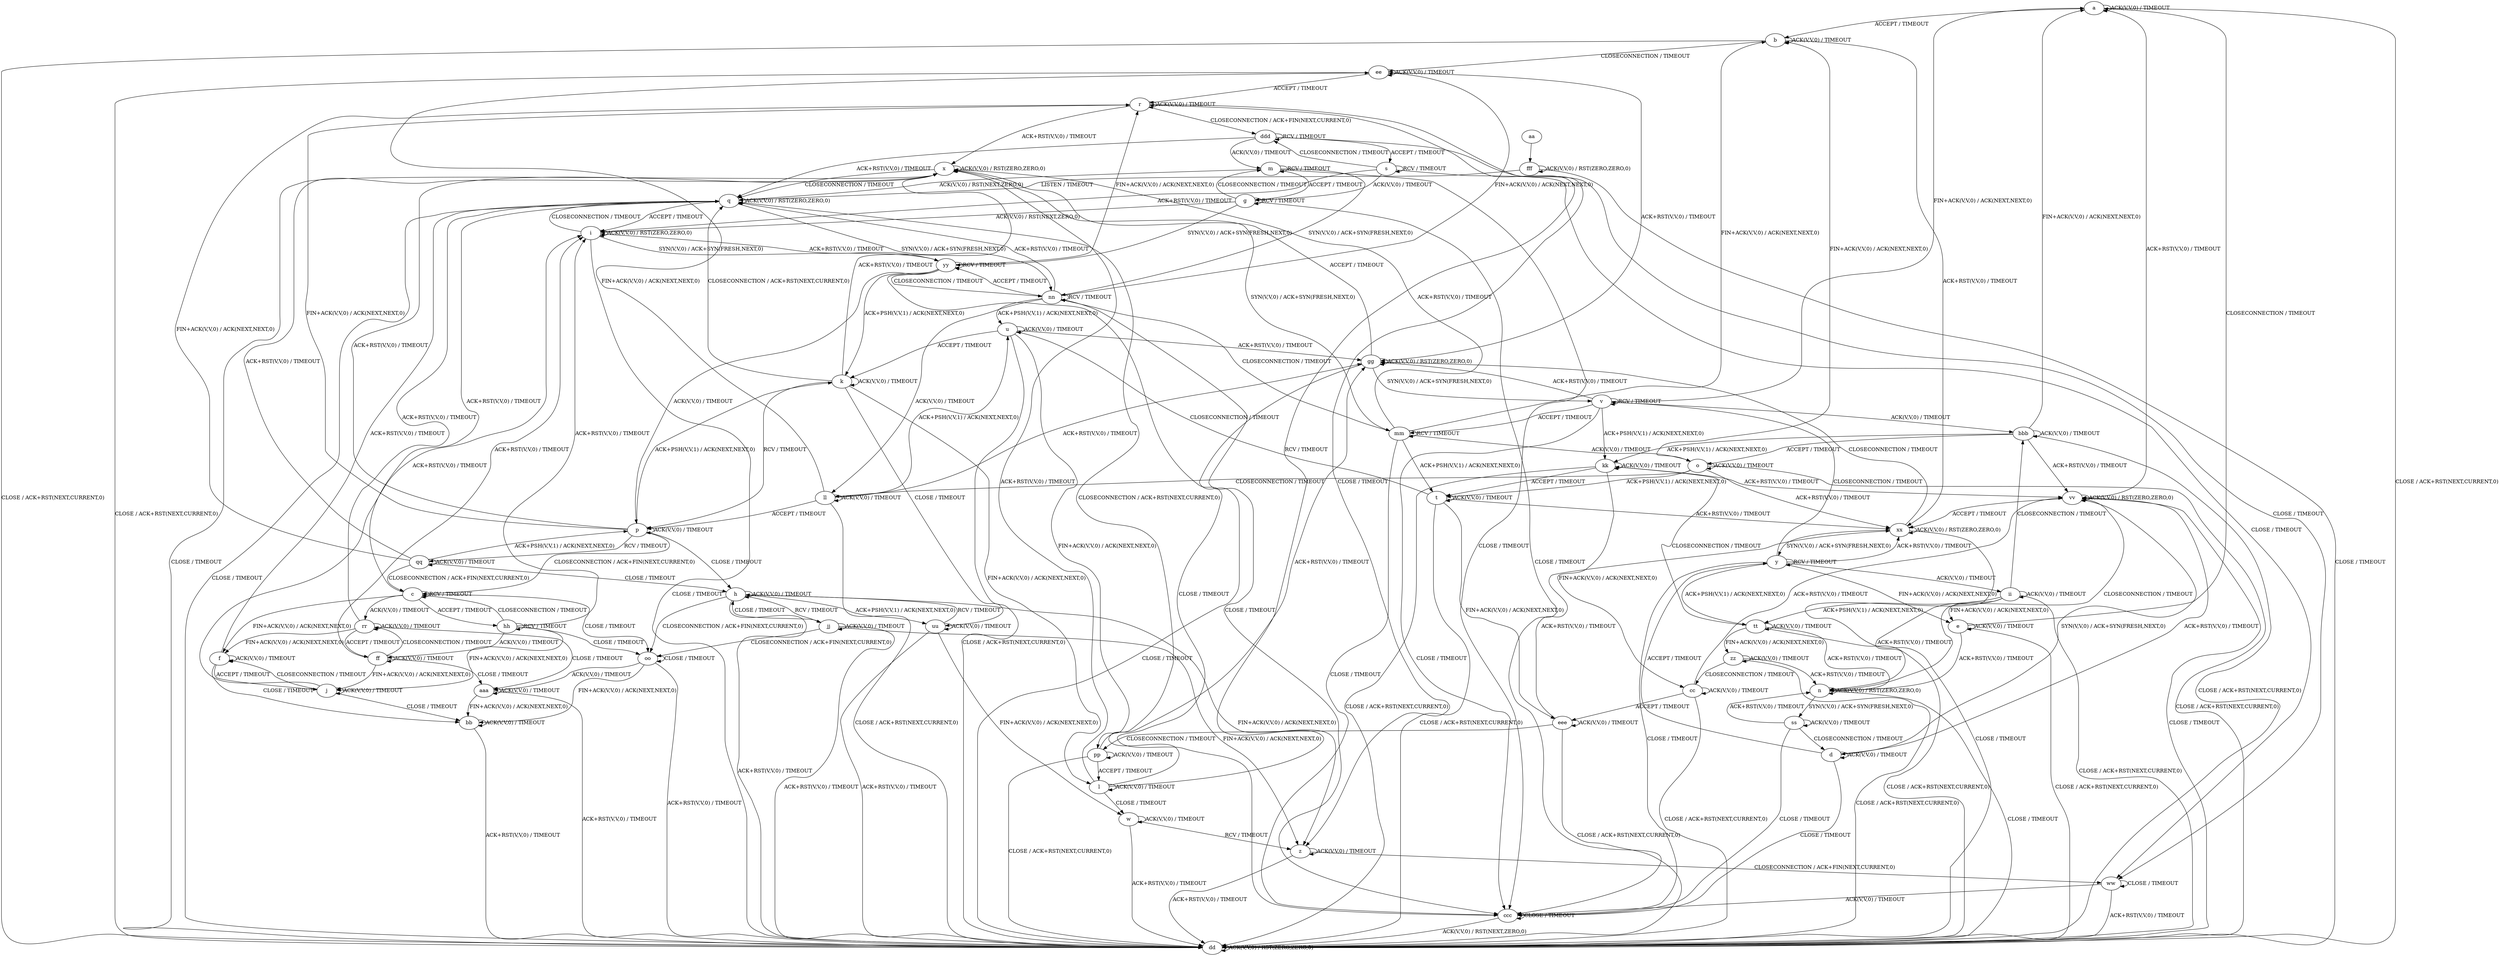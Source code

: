 digraph "" {
	graph ["Incoming time"=80.23291802406311,
		"Outgoing time"=144.46487760543823,
		Output="{'States': 58, 'Transitions': 685, 'Filename': '../results/tcp/TCP_Linux_Server-TCP_Linux_Server-msat-3.dot'}",
		Reference="{'States': 58, 'Transitions': 685, 'Filename': '../subjects/tcp/TCP_Linux_Server.dot'}",
		Solver=msat,
		Updated="{'States': 58, 'Transitions': 685, 'Filename': '../subjects/tcp/TCP_Linux_Server.dot'}",
		"f-measure"=1.0,
		precision=1.0,
		recall=1.0
	];
	a -> a [key=0,
	label="ACK(V,V,0) / TIMEOUT"];
a -> b [key=0,
label="ACCEPT / TIMEOUT"];
a -> dd [key=0,
label="CLOSE / ACK+RST(NEXT,CURRENT,0)"];
a -> vv [key=0,
label="ACK+RST(V,V,0) / TIMEOUT"];
b -> b [key=0,
label="ACK(V,V,0) / TIMEOUT"];
b -> dd [key=0,
label="CLOSE / ACK+RST(NEXT,CURRENT,0)"];
b -> ee [key=0,
label="CLOSECONNECTION / TIMEOUT"];
b -> xx [key=0,
label="ACK+RST(V,V,0) / TIMEOUT"];
c -> c [key=0,
label="RCV / TIMEOUT"];
c -> f [key=0,
label="FIN+ACK(V,V,0) / ACK(NEXT,NEXT,0)"];
c -> q [key=0,
label="ACK+RST(V,V,0) / TIMEOUT"];
c -> hh [key=0,
label="ACCEPT / TIMEOUT"];
c -> oo [key=0,
label="CLOSE / TIMEOUT"];
c -> rr [key=0,
label="ACK(V,V,0) / TIMEOUT"];
d -> d [key=0,
label="ACK(V,V,0) / TIMEOUT"];
d -> y [key=0,
label="ACCEPT / TIMEOUT"];
d -> vv [key=0,
label="ACK+RST(V,V,0) / TIMEOUT"];
d -> ccc [key=0,
label="CLOSE / TIMEOUT"];
e -> a [key=0,
label="CLOSECONNECTION / TIMEOUT"];
e -> e [key=0,
label="ACK(V,V,0) / TIMEOUT"];
e -> n [key=0,
label="ACK+RST(V,V,0) / TIMEOUT"];
e -> dd [key=0,
label="CLOSE / ACK+RST(NEXT,CURRENT,0)"];
f -> f [key=0,
label="ACK(V,V,0) / TIMEOUT"];
f -> j [key=0,
label="ACCEPT / TIMEOUT"];
f -> q [key=0,
label="ACK+RST(V,V,0) / TIMEOUT"];
f -> bb [key=0,
label="CLOSE / TIMEOUT"];
g -> g [key=0,
label="RCV / TIMEOUT"];
g -> i [key=0,
label="ACK(V,V,0) / RST(NEXT,ZERO,0)"];
g -> m [key=0,
label="CLOSECONNECTION / TIMEOUT"];
g -> yy [key=0,
label="SYN(V,V,0) / ACK+SYN(FRESH,NEXT,0)"];
g -> ccc [key=0,
label="CLOSE / TIMEOUT"];
h -> h [key=0,
label="ACK(V,V,0) / TIMEOUT"];
h -> z [key=0,
label="FIN+ACK(V,V,0) / ACK(NEXT,NEXT,0)"];
h -> dd [key=0,
label="ACK+RST(V,V,0) / TIMEOUT"];
h -> jj [key=0,
label="RCV / TIMEOUT"];
h -> oo [key=0,
label="CLOSECONNECTION / ACK+FIN(NEXT,CURRENT,0)"];
h -> uu [key=0,
label="ACK+PSH(V,V,1) / ACK(NEXT,NEXT,0)"];
i -> i [key=0,
label="ACK(V,V,0) / RST(ZERO,ZERO,0)"];
i -> q [key=0,
label="CLOSECONNECTION / TIMEOUT"];
i -> dd [key=0,
label="CLOSE / TIMEOUT"];
i -> yy [key=0,
label="SYN(V,V,0) / ACK+SYN(FRESH,NEXT,0)"];
j -> f [key=0,
label="CLOSECONNECTION / TIMEOUT"];
j -> i [key=0,
label="ACK+RST(V,V,0) / TIMEOUT"];
j -> j [key=0,
label="ACK(V,V,0) / TIMEOUT"];
j -> bb [key=0,
label="CLOSE / TIMEOUT"];
k -> k [key=0,
label="ACK(V,V,0) / TIMEOUT"];
k -> l [key=0,
label="FIN+ACK(V,V,0) / ACK(NEXT,NEXT,0)"];
k -> p [key=0,
label="RCV / TIMEOUT"];
k -> q [key=0,
label="CLOSECONNECTION / ACK+RST(NEXT,CURRENT,0)"];
k -> x [key=0,
label="ACK+RST(V,V,0) / TIMEOUT"];
k -> uu [key=0,
label="CLOSE / TIMEOUT"];
l -> l [key=0,
label="ACK(V,V,0) / TIMEOUT"];
l -> q [key=0,
label="CLOSECONNECTION / ACK+RST(NEXT,CURRENT,0)"];
l -> r [key=0,
label="RCV / TIMEOUT"];
l -> w [key=0,
label="CLOSE / TIMEOUT"];
l -> x [key=0,
label="ACK+RST(V,V,0) / TIMEOUT"];
m -> g [key=0,
label="ACCEPT / TIMEOUT"];
m -> m [key=0,
label="RCV / TIMEOUT"];
m -> q [key=0,
label="ACK(V,V,0) / RST(NEXT,ZERO,0)"];
m -> nn [key=0,
label="SYN(V,V,0) / ACK+SYN(FRESH,NEXT,0)"];
m -> ccc [key=0,
label="CLOSE / TIMEOUT"];
n -> n [key=0,
label="ACK(V,V,0) / RST(ZERO,ZERO,0)"];
n -> dd [key=0,
label="CLOSE / TIMEOUT"];
n -> ss [key=0,
label="SYN(V,V,0) / ACK+SYN(FRESH,NEXT,0)"];
n -> vv [key=0,
label="CLOSECONNECTION / TIMEOUT"];
o -> b [key=0,
label="FIN+ACK(V,V,0) / ACK(NEXT,NEXT,0)"];
o -> o [key=0,
label="ACK(V,V,0) / TIMEOUT"];
o -> t [key=0,
label="ACK+PSH(V,V,1) / ACK(NEXT,NEXT,0)"];
o -> dd [key=0,
label="CLOSE / ACK+RST(NEXT,CURRENT,0)"];
o -> ll [key=0,
label="CLOSECONNECTION / TIMEOUT"];
o -> xx [key=0,
label="ACK+RST(V,V,0) / TIMEOUT"];
p -> c [key=0,
label="CLOSECONNECTION / ACK+FIN(NEXT,CURRENT,0)"];
p -> h [key=0,
label="CLOSE / TIMEOUT"];
p -> k [key=0,
label="ACK+PSH(V,V,1) / ACK(NEXT,NEXT,0)"];
p -> p [key=0,
label="ACK(V,V,0) / TIMEOUT"];
p -> r [key=0,
label="FIN+ACK(V,V,0) / ACK(NEXT,NEXT,0)"];
p -> x [key=0,
label="ACK+RST(V,V,0) / TIMEOUT"];
p -> qq [key=0,
label="RCV / TIMEOUT"];
q -> i [key=0,
label="ACCEPT / TIMEOUT"];
q -> q [key=0,
label="ACK(V,V,0) / RST(ZERO,ZERO,0)"];
q -> dd [key=0,
label="CLOSE / TIMEOUT"];
q -> nn [key=0,
label="SYN(V,V,0) / ACK+SYN(FRESH,NEXT,0)"];
r -> r [key=0,
label="ACK(V,V,0) / TIMEOUT"];
r -> x [key=0,
label="ACK+RST(V,V,0) / TIMEOUT"];
r -> z [key=0,
label="CLOSE / TIMEOUT"];
r -> ddd [key=0,
label="CLOSECONNECTION / ACK+FIN(NEXT,CURRENT,0)"];
s -> g [key=0,
label="ACK(V,V,0) / TIMEOUT"];
s -> i [key=0,
label="ACK+RST(V,V,0) / TIMEOUT"];
s -> s [key=0,
label="RCV / TIMEOUT"];
s -> ww [key=0,
label="CLOSE / TIMEOUT"];
s -> ddd [key=0,
label="CLOSECONNECTION / TIMEOUT"];
t -> t [key=0,
label="ACK(V,V,0) / TIMEOUT"];
t -> u [key=0,
label="CLOSECONNECTION / TIMEOUT"];
t -> dd [key=0,
label="CLOSE / ACK+RST(NEXT,CURRENT,0)"];
t -> xx [key=0,
label="ACK+RST(V,V,0) / TIMEOUT"];
t -> eee [key=0,
label="FIN+ACK(V,V,0) / ACK(NEXT,NEXT,0)"];
u -> k [key=0,
label="ACCEPT / TIMEOUT"];
u -> u [key=0,
label="ACK(V,V,0) / TIMEOUT"];
u -> dd [key=0,
label="CLOSE / ACK+RST(NEXT,CURRENT,0)"];
u -> gg [key=0,
label="ACK+RST(V,V,0) / TIMEOUT"];
u -> pp [key=0,
label="FIN+ACK(V,V,0) / ACK(NEXT,NEXT,0)"];
v -> a [key=0,
label="FIN+ACK(V,V,0) / ACK(NEXT,NEXT,0)"];
v -> v [key=0,
label="RCV / TIMEOUT"];
v -> gg [key=0,
label="ACK+RST(V,V,0) / TIMEOUT"];
v -> kk [key=0,
label="ACK+PSH(V,V,1) / ACK(NEXT,NEXT,0)"];
v -> mm [key=0,
label="ACCEPT / TIMEOUT"];
v -> bbb [key=0,
label="ACK(V,V,0) / TIMEOUT"];
v -> ccc [key=0,
label="CLOSE / TIMEOUT"];
w -> w [key=0,
label="ACK(V,V,0) / TIMEOUT"];
w -> z [key=0,
label="RCV / TIMEOUT"];
w -> dd [key=0,
label="ACK+RST(V,V,0) / TIMEOUT"];
x -> q [key=0,
label="CLOSECONNECTION / TIMEOUT"];
x -> x [key=0,
label="ACK(V,V,0) / RST(ZERO,ZERO,0)"];
x -> dd [key=0,
label="CLOSE / TIMEOUT"];
x -> mm [key=0,
label="SYN(V,V,0) / ACK+SYN(FRESH,NEXT,0)"];
y -> e [key=0,
label="FIN+ACK(V,V,0) / ACK(NEXT,NEXT,0)"];
y -> v [key=0,
label="CLOSECONNECTION / TIMEOUT"];
y -> y [key=0,
label="RCV / TIMEOUT"];
y -> ii [key=0,
label="ACK(V,V,0) / TIMEOUT"];
y -> tt [key=0,
label="ACK+PSH(V,V,1) / ACK(NEXT,NEXT,0)"];
y -> xx [key=0,
label="ACK+RST(V,V,0) / TIMEOUT"];
y -> ccc [key=0,
label="CLOSE / TIMEOUT"];
z -> z [key=0,
label="ACK(V,V,0) / TIMEOUT"];
z -> dd [key=0,
label="ACK+RST(V,V,0) / TIMEOUT"];
z -> ww [key=0,
label="CLOSECONNECTION / ACK+FIN(NEXT,CURRENT,0)"];
aa -> fff [key=0];
bb -> bb [key=0,
label="ACK(V,V,0) / TIMEOUT"];
bb -> dd [key=0,
label="ACK+RST(V,V,0) / TIMEOUT"];
cc -> cc [key=0,
label="ACK(V,V,0) / TIMEOUT"];
cc -> dd [key=0,
label="CLOSE / ACK+RST(NEXT,CURRENT,0)"];
cc -> vv [key=0,
label="ACK+RST(V,V,0) / TIMEOUT"];
cc -> eee [key=0,
label="ACCEPT / TIMEOUT"];
dd -> dd [key=0,
label="ACK(V,V,0) / RST(ZERO,ZERO,0)"];
ee -> r [key=0,
label="ACCEPT / TIMEOUT"];
ee -> dd [key=0,
label="CLOSE / ACK+RST(NEXT,CURRENT,0)"];
ee -> ee [key=0,
label="ACK(V,V,0) / TIMEOUT"];
ee -> gg [key=0,
label="ACK+RST(V,V,0) / TIMEOUT"];
ff -> i [key=0,
label="ACK+RST(V,V,0) / TIMEOUT"];
ff -> j [key=0,
label="FIN+ACK(V,V,0) / ACK(NEXT,NEXT,0)"];
ff -> ff [key=0,
label="ACK(V,V,0) / TIMEOUT"];
ff -> rr [key=0,
label="CLOSECONNECTION / TIMEOUT"];
ff -> aaa [key=0,
label="CLOSE / TIMEOUT"];
gg -> v [key=0,
label="SYN(V,V,0) / ACK+SYN(FRESH,NEXT,0)"];
gg -> x [key=0,
label="ACCEPT / TIMEOUT"];
gg -> dd [key=0,
label="CLOSE / TIMEOUT"];
gg -> gg [key=0,
label="ACK(V,V,0) / RST(ZERO,ZERO,0)"];
hh -> c [key=0,
label="CLOSECONNECTION / TIMEOUT"];
hh -> i [key=0,
label="ACK+RST(V,V,0) / TIMEOUT"];
hh -> j [key=0,
label="FIN+ACK(V,V,0) / ACK(NEXT,NEXT,0)"];
hh -> ff [key=0,
label="ACK(V,V,0) / TIMEOUT"];
hh -> hh [key=0,
label="RCV / TIMEOUT"];
hh -> oo [key=0,
label="CLOSE / TIMEOUT"];
ii -> e [key=0,
label="FIN+ACK(V,V,0) / ACK(NEXT,NEXT,0)"];
ii -> n [key=0,
label="ACK+RST(V,V,0) / TIMEOUT"];
ii -> dd [key=0,
label="CLOSE / ACK+RST(NEXT,CURRENT,0)"];
ii -> ii [key=0,
label="ACK(V,V,0) / TIMEOUT"];
ii -> tt [key=0,
label="ACK+PSH(V,V,1) / ACK(NEXT,NEXT,0)"];
ii -> bbb [key=0,
label="CLOSECONNECTION / TIMEOUT"];
jj -> h [key=0,
label="CLOSE / TIMEOUT"];
jj -> z [key=0,
label="FIN+ACK(V,V,0) / ACK(NEXT,NEXT,0)"];
jj -> dd [key=0,
label="ACK+RST(V,V,0) / TIMEOUT"];
jj -> jj [key=0,
label="ACK(V,V,0) / TIMEOUT"];
jj -> oo [key=0,
label="CLOSECONNECTION / ACK+FIN(NEXT,CURRENT,0)"];
kk -> t [key=0,
label="ACCEPT / TIMEOUT"];
kk -> cc [key=0,
label="FIN+ACK(V,V,0) / ACK(NEXT,NEXT,0)"];
kk -> dd [key=0,
label="CLOSE / ACK+RST(NEXT,CURRENT,0)"];
kk -> kk [key=0,
label="ACK(V,V,0) / TIMEOUT"];
kk -> vv [key=0,
label="ACK+RST(V,V,0) / TIMEOUT"];
ll -> p [key=0,
label="ACCEPT / TIMEOUT"];
ll -> u [key=0,
label="ACK+PSH(V,V,1) / ACK(NEXT,NEXT,0)"];
ll -> dd [key=0,
label="CLOSE / ACK+RST(NEXT,CURRENT,0)"];
ll -> ee [key=0,
label="FIN+ACK(V,V,0) / ACK(NEXT,NEXT,0)"];
ll -> gg [key=0,
label="ACK+RST(V,V,0) / TIMEOUT"];
ll -> ll [key=0,
label="ACK(V,V,0) / TIMEOUT"];
mm -> b [key=0,
label="FIN+ACK(V,V,0) / ACK(NEXT,NEXT,0)"];
mm -> o [key=0,
label="ACK(V,V,0) / TIMEOUT"];
mm -> t [key=0,
label="ACK+PSH(V,V,1) / ACK(NEXT,NEXT,0)"];
mm -> x [key=0,
label="ACK+RST(V,V,0) / TIMEOUT"];
mm -> mm [key=0,
label="RCV / TIMEOUT"];
mm -> nn [key=0,
label="CLOSECONNECTION / TIMEOUT"];
mm -> ccc [key=0,
label="CLOSE / TIMEOUT"];
nn -> q [key=0,
label="ACK+RST(V,V,0) / TIMEOUT"];
nn -> u [key=0,
label="ACK+PSH(V,V,1) / ACK(NEXT,NEXT,0)"];
nn -> ee [key=0,
label="FIN+ACK(V,V,0) / ACK(NEXT,NEXT,0)"];
nn -> ll [key=0,
label="ACK(V,V,0) / TIMEOUT"];
nn -> nn [key=0,
label="RCV / TIMEOUT"];
nn -> yy [key=0,
label="ACCEPT / TIMEOUT"];
nn -> ccc [key=0,
label="CLOSE / TIMEOUT"];
oo -> bb [key=0,
label="FIN+ACK(V,V,0) / ACK(NEXT,NEXT,0)"];
oo -> dd [key=0,
label="ACK+RST(V,V,0) / TIMEOUT"];
oo -> oo [key=0,
label="CLOSE / TIMEOUT"];
oo -> aaa [key=0,
label="ACK(V,V,0) / TIMEOUT"];
pp -> l [key=0,
label="ACCEPT / TIMEOUT"];
pp -> dd [key=0,
label="CLOSE / ACK+RST(NEXT,CURRENT,0)"];
pp -> gg [key=0,
label="ACK+RST(V,V,0) / TIMEOUT"];
pp -> pp [key=0,
label="ACK(V,V,0) / TIMEOUT"];
qq -> c [key=0,
label="CLOSECONNECTION / ACK+FIN(NEXT,CURRENT,0)"];
qq -> h [key=0,
label="CLOSE / TIMEOUT"];
qq -> p [key=0,
label="ACK+PSH(V,V,1) / ACK(NEXT,NEXT,0)"];
qq -> r [key=0,
label="FIN+ACK(V,V,0) / ACK(NEXT,NEXT,0)"];
qq -> x [key=0,
label="ACK+RST(V,V,0) / TIMEOUT"];
qq -> qq [key=0,
label="ACK(V,V,0) / TIMEOUT"];
rr -> f [key=0,
label="FIN+ACK(V,V,0) / ACK(NEXT,NEXT,0)"];
rr -> q [key=0,
label="ACK+RST(V,V,0) / TIMEOUT"];
rr -> ff [key=0,
label="ACCEPT / TIMEOUT"];
rr -> rr [key=0,
label="ACK(V,V,0) / TIMEOUT"];
rr -> aaa [key=0,
label="CLOSE / TIMEOUT"];
ss -> d [key=0,
label="CLOSECONNECTION / TIMEOUT"];
ss -> n [key=0,
label="ACK+RST(V,V,0) / TIMEOUT"];
ss -> ss [key=0,
label="ACK(V,V,0) / TIMEOUT"];
ss -> ccc [key=0,
label="CLOSE / TIMEOUT"];
tt -> n [key=0,
label="ACK+RST(V,V,0) / TIMEOUT"];
tt -> dd [key=0,
label="CLOSE / ACK+RST(NEXT,CURRENT,0)"];
tt -> kk [key=0,
label="CLOSECONNECTION / TIMEOUT"];
tt -> tt [key=0,
label="ACK(V,V,0) / TIMEOUT"];
tt -> zz [key=0,
label="FIN+ACK(V,V,0) / ACK(NEXT,NEXT,0)"];
uu -> h [key=0,
label="RCV / TIMEOUT"];
uu -> w [key=0,
label="FIN+ACK(V,V,0) / ACK(NEXT,NEXT,0)"];
uu -> dd [key=0,
label="ACK+RST(V,V,0) / TIMEOUT"];
uu -> uu [key=0,
label="ACK(V,V,0) / TIMEOUT"];
vv -> d [key=0,
label="SYN(V,V,0) / ACK+SYN(FRESH,NEXT,0)"];
vv -> dd [key=0,
label="CLOSE / TIMEOUT"];
vv -> vv [key=0,
label="ACK(V,V,0) / RST(ZERO,ZERO,0)"];
vv -> xx [key=0,
label="ACCEPT / TIMEOUT"];
ww -> dd [key=0,
label="ACK+RST(V,V,0) / TIMEOUT"];
ww -> ww [key=0,
label="CLOSE / TIMEOUT"];
ww -> ccc [key=0,
label="ACK(V,V,0) / TIMEOUT"];
xx -> y [key=0,
label="SYN(V,V,0) / ACK+SYN(FRESH,NEXT,0)"];
xx -> dd [key=0,
label="CLOSE / TIMEOUT"];
xx -> gg [key=0,
label="CLOSECONNECTION / TIMEOUT"];
xx -> xx [key=0,
label="ACK(V,V,0) / RST(ZERO,ZERO,0)"];
yy -> i [key=0,
label="ACK+RST(V,V,0) / TIMEOUT"];
yy -> k [key=0,
label="ACK+PSH(V,V,1) / ACK(NEXT,NEXT,0)"];
yy -> p [key=0,
label="ACK(V,V,0) / TIMEOUT"];
yy -> r [key=0,
label="FIN+ACK(V,V,0) / ACK(NEXT,NEXT,0)"];
yy -> nn [key=0,
label="CLOSECONNECTION / TIMEOUT"];
yy -> yy [key=0,
label="RCV / TIMEOUT"];
yy -> ccc [key=0,
label="CLOSE / TIMEOUT"];
zz -> n [key=0,
label="ACK+RST(V,V,0) / TIMEOUT"];
zz -> cc [key=0,
label="CLOSECONNECTION / TIMEOUT"];
zz -> dd [key=0,
label="CLOSE / ACK+RST(NEXT,CURRENT,0)"];
zz -> zz [key=0,
label="ACK(V,V,0) / TIMEOUT"];
aaa -> bb [key=0,
label="FIN+ACK(V,V,0) / ACK(NEXT,NEXT,0)"];
aaa -> dd [key=0,
label="ACK+RST(V,V,0) / TIMEOUT"];
aaa -> aaa [key=0,
label="ACK(V,V,0) / TIMEOUT"];
bbb -> a [key=0,
label="FIN+ACK(V,V,0) / ACK(NEXT,NEXT,0)"];
bbb -> o [key=0,
label="ACCEPT / TIMEOUT"];
bbb -> dd [key=0,
label="CLOSE / ACK+RST(NEXT,CURRENT,0)"];
bbb -> kk [key=0,
label="ACK+PSH(V,V,1) / ACK(NEXT,NEXT,0)"];
bbb -> vv [key=0,
label="ACK+RST(V,V,0) / TIMEOUT"];
bbb -> bbb [key=0,
label="ACK(V,V,0) / TIMEOUT"];
ccc -> dd [key=0,
label="ACK(V,V,0) / RST(NEXT,ZERO,0)"];
ccc -> ccc [key=0,
label="CLOSE / TIMEOUT"];
ddd -> m [key=0,
label="ACK(V,V,0) / TIMEOUT"];
ddd -> q [key=0,
label="ACK+RST(V,V,0) / TIMEOUT"];
ddd -> s [key=0,
label="ACCEPT / TIMEOUT"];
ddd -> ww [key=0,
label="CLOSE / TIMEOUT"];
ddd -> ddd [key=0,
label="RCV / TIMEOUT"];
eee -> dd [key=0,
label="CLOSE / ACK+RST(NEXT,CURRENT,0)"];
eee -> pp [key=0,
label="CLOSECONNECTION / TIMEOUT"];
eee -> xx [key=0,
label="ACK+RST(V,V,0) / TIMEOUT"];
eee -> eee [key=0,
label="ACK(V,V,0) / TIMEOUT"];
fff -> q [key=0,
label="LISTEN / TIMEOUT"];
fff -> dd [key=0,
label="CLOSE / TIMEOUT"];
fff -> fff [key=0,
label="ACK(V,V,0) / RST(ZERO,ZERO,0)"];
}
